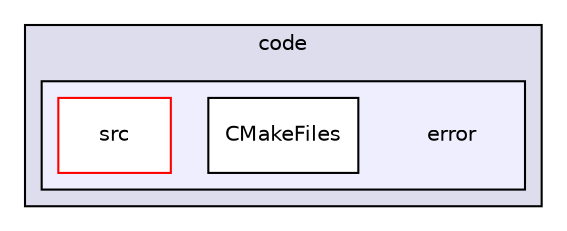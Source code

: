 digraph "error" {
  compound=true
  node [ fontsize="10", fontname="Helvetica"];
  edge [ labelfontsize="10", labelfontname="Helvetica"];
  subgraph clusterdir_050edd66366d13764f98250ef6db77f6 {
    graph [ bgcolor="#ddddee", pencolor="black", label="code" fontname="Helvetica", fontsize="10", URL="dir_050edd66366d13764f98250ef6db77f6.html"]
  subgraph clusterdir_2209eac7ecc8a514a37290408d540b7b {
    graph [ bgcolor="#eeeeff", pencolor="black", label="" URL="dir_2209eac7ecc8a514a37290408d540b7b.html"];
    dir_2209eac7ecc8a514a37290408d540b7b [shape=plaintext label="error"];
    dir_6f55186507218000b670c0ac0a3fa085 [shape=box label="CMakeFiles" color="black" fillcolor="white" style="filled" URL="dir_6f55186507218000b670c0ac0a3fa085.html"];
    dir_e4e5c5d5691976c766136751b00a606c [shape=box label="src" color="red" fillcolor="white" style="filled" URL="dir_e4e5c5d5691976c766136751b00a606c.html"];
  }
  }
}
